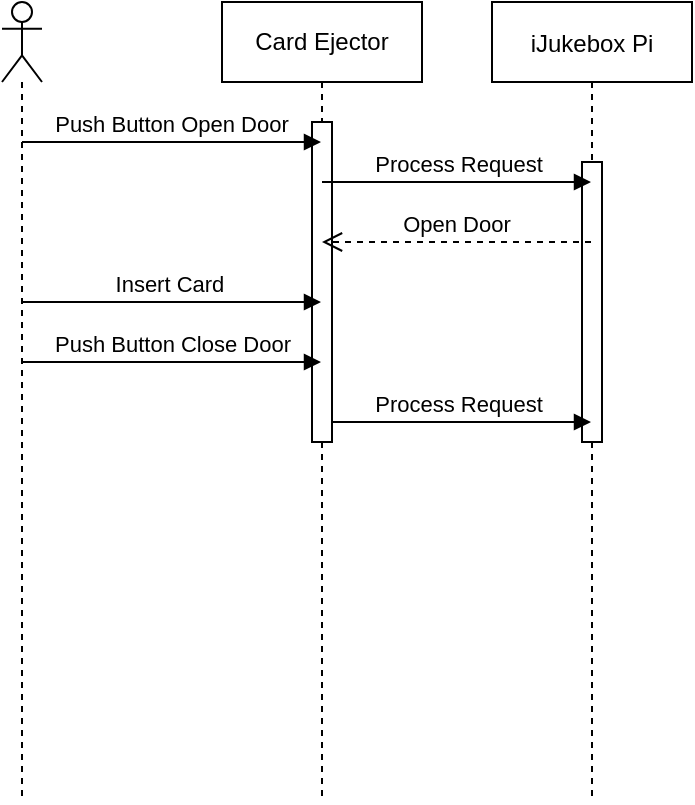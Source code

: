 <mxfile version="16.5.3" type="github">
  <diagram id="kgpKYQtTHZ0yAKxKKP6v" name="Page-1">
    <mxGraphModel dx="703" dy="519" grid="1" gridSize="10" guides="1" tooltips="1" connect="1" arrows="1" fold="1" page="1" pageScale="1" pageWidth="850" pageHeight="1100" math="0" shadow="0">
      <root>
        <mxCell id="0" />
        <mxCell id="1" parent="0" />
        <mxCell id="3nuBFxr9cyL0pnOWT2aG-5" value="iJukebox Pi" style="shape=umlLifeline;perimeter=lifelinePerimeter;container=1;collapsible=0;recursiveResize=0;rounded=0;shadow=0;strokeWidth=1;" parent="1" vertex="1">
          <mxGeometry x="425" y="80" width="100" height="400" as="geometry" />
        </mxCell>
        <mxCell id="PgBAwFd_ec_VBs2QUAg8-34" value="" style="html=1;points=[];perimeter=orthogonalPerimeter;" vertex="1" parent="3nuBFxr9cyL0pnOWT2aG-5">
          <mxGeometry x="45" y="80" width="10" height="140" as="geometry" />
        </mxCell>
        <mxCell id="PgBAwFd_ec_VBs2QUAg8-6" value="" style="shape=umlLifeline;participant=umlActor;perimeter=lifelinePerimeter;whiteSpace=wrap;html=1;container=1;collapsible=0;recursiveResize=0;verticalAlign=top;spacingTop=36;outlineConnect=0;" vertex="1" parent="1">
          <mxGeometry x="180" y="80" width="20" height="400" as="geometry" />
        </mxCell>
        <mxCell id="PgBAwFd_ec_VBs2QUAg8-7" value="Card Ejector" style="shape=umlLifeline;perimeter=lifelinePerimeter;whiteSpace=wrap;html=1;container=1;collapsible=0;recursiveResize=0;outlineConnect=0;" vertex="1" parent="1">
          <mxGeometry x="290" y="80" width="100" height="400" as="geometry" />
        </mxCell>
        <mxCell id="PgBAwFd_ec_VBs2QUAg8-32" value="Process Request" style="html=1;verticalAlign=bottom;endArrow=block;rounded=0;exitX=0.5;exitY=0.225;exitDx=0;exitDy=0;exitPerimeter=0;" edge="1" parent="PgBAwFd_ec_VBs2QUAg8-7">
          <mxGeometry width="80" relative="1" as="geometry">
            <mxPoint x="50" y="210.0" as="sourcePoint" />
            <mxPoint x="184.5" y="210.0" as="targetPoint" />
          </mxGeometry>
        </mxCell>
        <mxCell id="PgBAwFd_ec_VBs2QUAg8-33" value="" style="html=1;points=[];perimeter=orthogonalPerimeter;" vertex="1" parent="PgBAwFd_ec_VBs2QUAg8-7">
          <mxGeometry x="45" y="60" width="10" height="160" as="geometry" />
        </mxCell>
        <mxCell id="3nuBFxr9cyL0pnOWT2aG-8" value="Push Button Open Door" style="verticalAlign=bottom;endArrow=block;shadow=0;strokeWidth=1;" parent="1" source="PgBAwFd_ec_VBs2QUAg8-6" target="PgBAwFd_ec_VBs2QUAg8-7" edge="1">
          <mxGeometry relative="1" as="geometry">
            <mxPoint x="195" y="150" as="sourcePoint" />
            <mxPoint x="310" y="160" as="targetPoint" />
            <Array as="points">
              <mxPoint x="220" y="150" />
            </Array>
          </mxGeometry>
        </mxCell>
        <mxCell id="PgBAwFd_ec_VBs2QUAg8-26" value="Process Request" style="html=1;verticalAlign=bottom;endArrow=block;rounded=0;exitX=0.5;exitY=0.225;exitDx=0;exitDy=0;exitPerimeter=0;" edge="1" parent="1" source="PgBAwFd_ec_VBs2QUAg8-7" target="3nuBFxr9cyL0pnOWT2aG-5">
          <mxGeometry width="80" relative="1" as="geometry">
            <mxPoint x="345" y="170" as="sourcePoint" />
            <mxPoint x="440" y="170" as="targetPoint" />
          </mxGeometry>
        </mxCell>
        <mxCell id="PgBAwFd_ec_VBs2QUAg8-27" value="Open Door" style="html=1;verticalAlign=bottom;endArrow=open;dashed=1;endSize=8;rounded=0;" edge="1" parent="1" source="3nuBFxr9cyL0pnOWT2aG-5" target="PgBAwFd_ec_VBs2QUAg8-7">
          <mxGeometry relative="1" as="geometry">
            <mxPoint x="425" y="200" as="sourcePoint" />
            <mxPoint x="345" y="200" as="targetPoint" />
            <Array as="points">
              <mxPoint x="370" y="200" />
            </Array>
          </mxGeometry>
        </mxCell>
        <mxCell id="PgBAwFd_ec_VBs2QUAg8-28" value="Insert Card&amp;nbsp;" style="html=1;verticalAlign=bottom;endArrow=block;rounded=0;" edge="1" parent="1" source="PgBAwFd_ec_VBs2QUAg8-6" target="PgBAwFd_ec_VBs2QUAg8-7">
          <mxGeometry width="80" relative="1" as="geometry">
            <mxPoint x="210" y="220" as="sourcePoint" />
            <mxPoint x="290" y="220" as="targetPoint" />
            <Array as="points">
              <mxPoint x="220" y="230" />
              <mxPoint x="250" y="230" />
            </Array>
          </mxGeometry>
        </mxCell>
        <mxCell id="PgBAwFd_ec_VBs2QUAg8-31" value="Push Button Close Door" style="html=1;verticalAlign=bottom;endArrow=block;rounded=0;" edge="1" parent="1" target="PgBAwFd_ec_VBs2QUAg8-7">
          <mxGeometry width="80" relative="1" as="geometry">
            <mxPoint x="190" y="260" as="sourcePoint" />
            <mxPoint x="270" y="260" as="targetPoint" />
          </mxGeometry>
        </mxCell>
      </root>
    </mxGraphModel>
  </diagram>
</mxfile>
